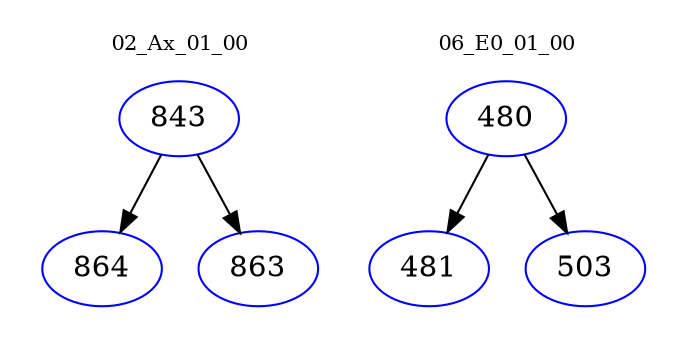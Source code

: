 digraph{
subgraph cluster_0 {
color = white
label = "02_Ax_01_00";
fontsize=10;
T0_843 [label="843", color="blue"]
T0_843 -> T0_864 [color="black"]
T0_864 [label="864", color="blue"]
T0_843 -> T0_863 [color="black"]
T0_863 [label="863", color="blue"]
}
subgraph cluster_1 {
color = white
label = "06_E0_01_00";
fontsize=10;
T1_480 [label="480", color="blue"]
T1_480 -> T1_481 [color="black"]
T1_481 [label="481", color="blue"]
T1_480 -> T1_503 [color="black"]
T1_503 [label="503", color="blue"]
}
}
